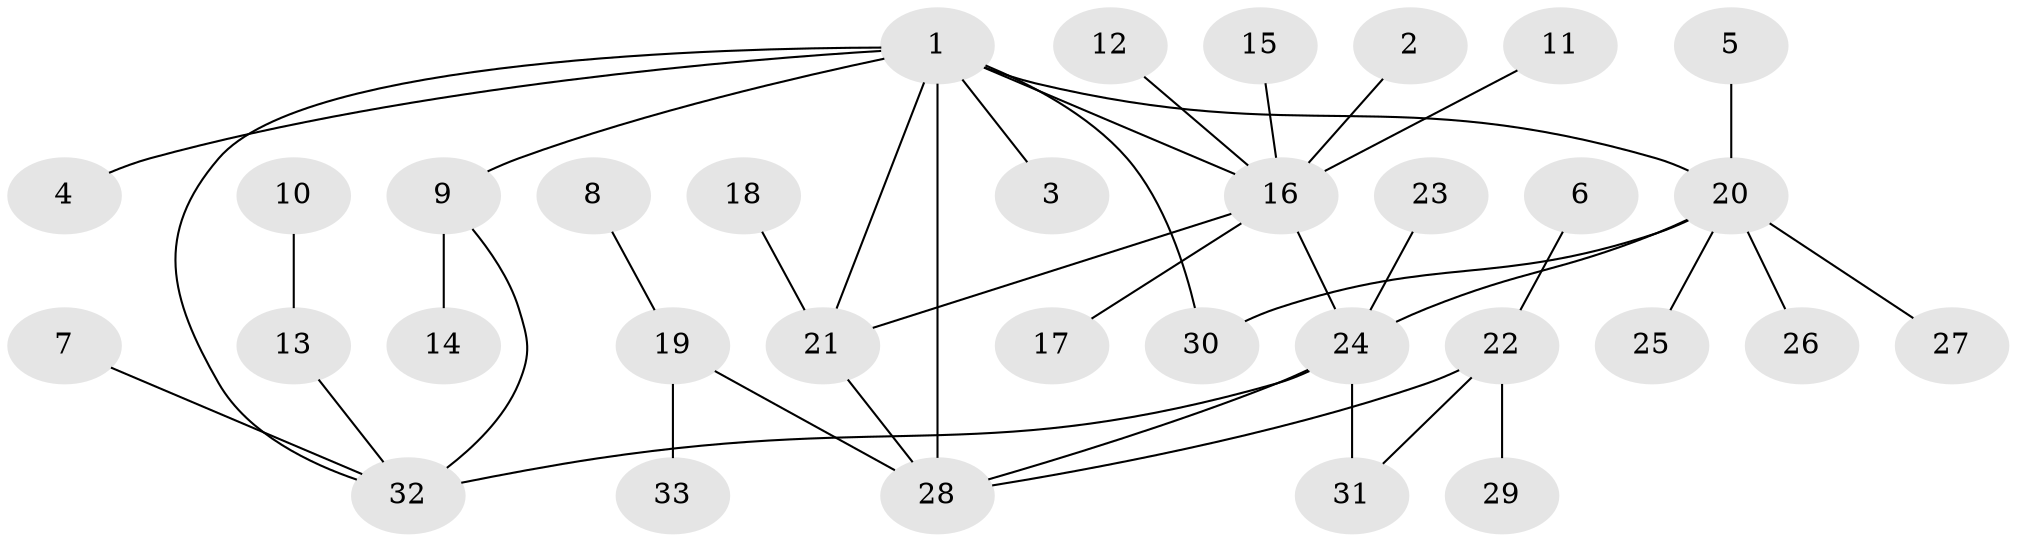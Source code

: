 // original degree distribution, {3: 0.045454545454545456, 7: 0.015151515151515152, 6: 0.09090909090909091, 5: 0.045454545454545456, 4: 0.06060606060606061, 9: 0.030303030303030304, 2: 0.18181818181818182, 1: 0.5303030303030303}
// Generated by graph-tools (version 1.1) at 2025/26/03/09/25 03:26:34]
// undirected, 33 vertices, 40 edges
graph export_dot {
graph [start="1"]
  node [color=gray90,style=filled];
  1;
  2;
  3;
  4;
  5;
  6;
  7;
  8;
  9;
  10;
  11;
  12;
  13;
  14;
  15;
  16;
  17;
  18;
  19;
  20;
  21;
  22;
  23;
  24;
  25;
  26;
  27;
  28;
  29;
  30;
  31;
  32;
  33;
  1 -- 3 [weight=1.0];
  1 -- 4 [weight=1.0];
  1 -- 9 [weight=2.0];
  1 -- 16 [weight=1.0];
  1 -- 20 [weight=1.0];
  1 -- 21 [weight=1.0];
  1 -- 28 [weight=2.0];
  1 -- 30 [weight=1.0];
  1 -- 32 [weight=1.0];
  2 -- 16 [weight=1.0];
  5 -- 20 [weight=1.0];
  6 -- 22 [weight=1.0];
  7 -- 32 [weight=1.0];
  8 -- 19 [weight=1.0];
  9 -- 14 [weight=1.0];
  9 -- 32 [weight=1.0];
  10 -- 13 [weight=1.0];
  11 -- 16 [weight=1.0];
  12 -- 16 [weight=1.0];
  13 -- 32 [weight=1.0];
  15 -- 16 [weight=1.0];
  16 -- 17 [weight=1.0];
  16 -- 21 [weight=1.0];
  16 -- 24 [weight=2.0];
  18 -- 21 [weight=1.0];
  19 -- 28 [weight=2.0];
  19 -- 33 [weight=1.0];
  20 -- 24 [weight=1.0];
  20 -- 25 [weight=1.0];
  20 -- 26 [weight=1.0];
  20 -- 27 [weight=1.0];
  20 -- 30 [weight=1.0];
  21 -- 28 [weight=1.0];
  22 -- 28 [weight=1.0];
  22 -- 29 [weight=1.0];
  22 -- 31 [weight=1.0];
  23 -- 24 [weight=1.0];
  24 -- 28 [weight=2.0];
  24 -- 31 [weight=1.0];
  24 -- 32 [weight=2.0];
}
